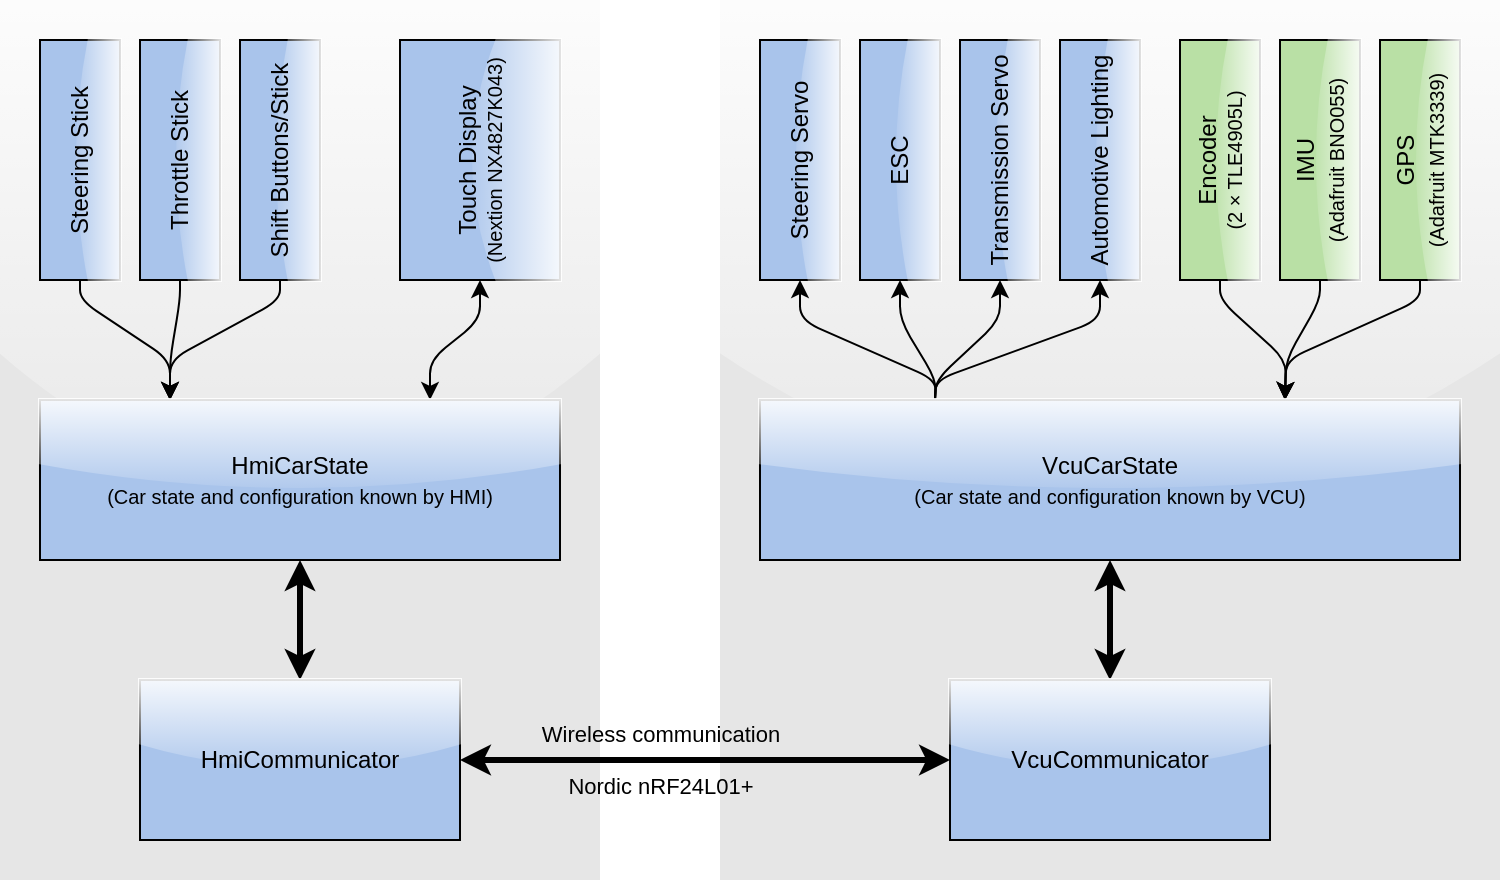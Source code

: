 <mxfile pages="1" version="11.2.4" type="google"><diagram id="GEpu5d_tBcC7kwZOgGRw" name="Page-1"><mxGraphModel dx="1418" dy="788" grid="1" gridSize="10" guides="1" tooltips="1" connect="1" arrows="1" fold="1" page="1" pageScale="1" pageWidth="827" pageHeight="1169" math="0" shadow="0"><root><mxCell id="0"/><mxCell id="1" parent="0"/><mxCell id="ABAwdWTWGWzugkUhGgX6-31" value="" style="rounded=0;whiteSpace=wrap;html=1;fillColor=#E6E6E6;strokeColor=none;fontColor=#333333;glass=1;shadow=0;comic=0;" parent="1" vertex="1"><mxGeometry x="400" y="40" width="390" height="440" as="geometry"/></mxCell><mxCell id="ABAwdWTWGWzugkUhGgX6-30" value="" style="rounded=0;whiteSpace=wrap;html=1;fillColor=#E6E6E6;strokeColor=none;fontColor=#333333;glass=1;shadow=0;comic=0;spacing=0;spacingTop=0;spacingLeft=0;" parent="1" vertex="1"><mxGeometry x="40" y="40" width="300" height="440" as="geometry"/></mxCell><mxCell id="VfSDKMCunVG2qoy7ztGE-58" style="edgeStyle=none;rounded=1;orthogonalLoop=1;jettySize=auto;html=1;exitX=1;exitY=0.5;exitDx=0;exitDy=0;entryX=0.75;entryY=0;entryDx=0;entryDy=0;startArrow=classic;startFill=1;strokeWidth=1;" parent="1" source="YoOySHGkhjqebRYn2S3c-1" target="VfSDKMCunVG2qoy7ztGE-1" edge="1"><mxGeometry relative="1" as="geometry"><Array as="points"><mxPoint x="280" y="200"/><mxPoint x="255" y="220"/></Array></mxGeometry></mxCell><mxCell id="YoOySHGkhjqebRYn2S3c-1" value="&lt;div&gt;Touch Display&lt;/div&gt;&lt;div style=&quot;font-size: 10px&quot;&gt;&lt;font style=&quot;font-size: 10px&quot;&gt;(Nextion NX4827K043)&lt;br&gt;&lt;/font&gt;&lt;/div&gt;" style="rounded=0;whiteSpace=wrap;html=1;fillColor=#A9C4EB;glass=1;direction=south;horizontal=0;" parent="1" vertex="1"><mxGeometry x="240" y="60" width="80" height="120" as="geometry"/></mxCell><mxCell id="VfSDKMCunVG2qoy7ztGE-55" style="edgeStyle=none;rounded=1;orthogonalLoop=1;jettySize=auto;html=1;exitX=1;exitY=0.5;exitDx=0;exitDy=0;entryX=0.25;entryY=0;entryDx=0;entryDy=0;startArrow=none;startFill=0;strokeWidth=1;" parent="1" source="YoOySHGkhjqebRYn2S3c-3" target="VfSDKMCunVG2qoy7ztGE-1" edge="1"><mxGeometry relative="1" as="geometry"><Array as="points"><mxPoint x="80" y="190"/><mxPoint x="125" y="220"/></Array></mxGeometry></mxCell><mxCell id="YoOySHGkhjqebRYn2S3c-3" value="Steering Stick" style="rounded=0;whiteSpace=wrap;html=1;fillColor=#A9C4EB;glass=1;direction=south;horizontal=0;" parent="1" vertex="1"><mxGeometry x="60" y="60" width="40" height="120" as="geometry"/></mxCell><mxCell id="VfSDKMCunVG2qoy7ztGE-53" style="edgeStyle=none;orthogonalLoop=1;jettySize=auto;html=1;exitX=0.5;exitY=0;exitDx=0;exitDy=0;entryX=0.5;entryY=1;entryDx=0;entryDy=0;startArrow=classic;startFill=1;strokeWidth=3;rounded=1;" parent="1" source="YoOySHGkhjqebRYn2S3c-4" target="VfSDKMCunVG2qoy7ztGE-3" edge="1"><mxGeometry relative="1" as="geometry"><Array as="points"/></mxGeometry></mxCell><mxCell id="YoOySHGkhjqebRYn2S3c-4" value="&lt;div&gt;VcuCommunicator&lt;/div&gt;" style="rounded=0;whiteSpace=wrap;html=1;fillColor=#A9C4EB;glass=1;" parent="1" vertex="1"><mxGeometry x="515" y="380" width="160" height="80" as="geometry"/></mxCell><mxCell id="VfSDKMCunVG2qoy7ztGE-56" style="edgeStyle=none;rounded=1;orthogonalLoop=1;jettySize=auto;html=1;exitX=1;exitY=0.5;exitDx=0;exitDy=0;entryX=0.25;entryY=0;entryDx=0;entryDy=0;startArrow=none;startFill=0;strokeWidth=1;" parent="1" source="ABAwdWTWGWzugkUhGgX6-6" target="VfSDKMCunVG2qoy7ztGE-1" edge="1"><mxGeometry relative="1" as="geometry"><Array as="points"><mxPoint x="130" y="190"/><mxPoint x="125" y="220"/></Array></mxGeometry></mxCell><mxCell id="ABAwdWTWGWzugkUhGgX6-6" value="Throttle Stick" style="rounded=0;whiteSpace=wrap;html=1;fillColor=#A9C4EB;glass=1;direction=south;horizontal=0;" parent="1" vertex="1"><mxGeometry x="110" y="60" width="40" height="120" as="geometry"/></mxCell><mxCell id="VfSDKMCunVG2qoy7ztGE-57" style="edgeStyle=none;rounded=1;orthogonalLoop=1;jettySize=auto;html=1;exitX=1;exitY=0.5;exitDx=0;exitDy=0;entryX=0.25;entryY=0;entryDx=0;entryDy=0;startArrow=none;startFill=0;strokeWidth=1;" parent="1" source="ABAwdWTWGWzugkUhGgX6-7" target="VfSDKMCunVG2qoy7ztGE-1" edge="1"><mxGeometry relative="1" as="geometry"><Array as="points"><mxPoint x="180" y="190"/><mxPoint x="125" y="220"/></Array></mxGeometry></mxCell><mxCell id="ABAwdWTWGWzugkUhGgX6-7" value="Shift Buttons/Stick" style="rounded=0;whiteSpace=wrap;html=1;fillColor=#A9C4EB;glass=1;direction=south;horizontal=0;" parent="1" vertex="1"><mxGeometry x="160" y="60" width="40" height="120" as="geometry"/></mxCell><mxCell id="VfSDKMCunVG2qoy7ztGE-64" style="edgeStyle=none;rounded=1;orthogonalLoop=1;jettySize=auto;html=1;exitX=1;exitY=0.5;exitDx=0;exitDy=0;entryX=0.75;entryY=0;entryDx=0;entryDy=0;startArrow=none;startFill=0;strokeWidth=1;" parent="1" source="ABAwdWTWGWzugkUhGgX6-12" target="VfSDKMCunVG2qoy7ztGE-3" edge="1"><mxGeometry relative="1" as="geometry"><Array as="points"><mxPoint x="650" y="190"/><mxPoint x="683" y="220"/></Array></mxGeometry></mxCell><mxCell id="ABAwdWTWGWzugkUhGgX6-12" value="&lt;div&gt;Encoder&lt;/div&gt;&lt;div style=&quot;font-size: 10px&quot;&gt;(2 × TLE4905L)&lt;/div&gt;" style="rounded=0;whiteSpace=wrap;html=1;fillColor=#B9E0A5;glass=1;direction=south;horizontal=0;" parent="1" vertex="1"><mxGeometry x="630" y="60" width="40" height="120" as="geometry"/></mxCell><mxCell id="VfSDKMCunVG2qoy7ztGE-65" style="edgeStyle=none;rounded=1;orthogonalLoop=1;jettySize=auto;html=1;exitX=1;exitY=0.5;exitDx=0;exitDy=0;startArrow=none;startFill=0;strokeWidth=1;entryX=0.75;entryY=0;entryDx=0;entryDy=0;" parent="1" source="ABAwdWTWGWzugkUhGgX6-13" target="VfSDKMCunVG2qoy7ztGE-3" edge="1"><mxGeometry relative="1" as="geometry"><mxPoint x="720" y="240" as="targetPoint"/><Array as="points"><mxPoint x="700" y="190"/><mxPoint x="683" y="220"/></Array></mxGeometry></mxCell><mxCell id="ABAwdWTWGWzugkUhGgX6-13" value="&lt;div&gt;IMU&lt;/div&gt;&lt;font style=&quot;font-size: 10px&quot;&gt;(Adafruit BNO055)&lt;/font&gt;" style="rounded=0;whiteSpace=wrap;html=1;fillColor=#B9E0A5;glass=1;direction=south;horizontal=0;" parent="1" vertex="1"><mxGeometry x="680" y="60" width="40" height="120" as="geometry"/></mxCell><mxCell id="VfSDKMCunVG2qoy7ztGE-66" style="edgeStyle=none;rounded=1;orthogonalLoop=1;jettySize=auto;html=1;exitX=1;exitY=0.5;exitDx=0;exitDy=0;startArrow=none;startFill=0;strokeWidth=1;entryX=0.75;entryY=0;entryDx=0;entryDy=0;" parent="1" source="ABAwdWTWGWzugkUhGgX6-14" target="VfSDKMCunVG2qoy7ztGE-3" edge="1"><mxGeometry relative="1" as="geometry"><mxPoint x="720" y="240" as="targetPoint"/><Array as="points"><mxPoint x="750" y="190"/><mxPoint x="683" y="220"/></Array></mxGeometry></mxCell><mxCell id="ABAwdWTWGWzugkUhGgX6-14" value="&lt;div&gt;GPS&lt;/div&gt;&lt;div&gt;&lt;font style=&quot;font-size: 10px&quot;&gt;(Adafruit MTK3339)&lt;/font&gt;&lt;br&gt;&lt;/div&gt;" style="rounded=0;whiteSpace=wrap;html=1;fillColor=#B9E0A5;glass=1;direction=south;horizontal=0;" parent="1" vertex="1"><mxGeometry x="730" y="60" width="40" height="120" as="geometry"/></mxCell><mxCell id="ABAwdWTWGWzugkUhGgX6-15" value="&lt;div&gt;ESC&lt;/div&gt;" style="rounded=0;whiteSpace=wrap;html=1;fillColor=#A9C4EB;glass=1;direction=south;horizontal=0;" parent="1" vertex="1"><mxGeometry x="470" y="60" width="40" height="120" as="geometry"/></mxCell><mxCell id="ABAwdWTWGWzugkUhGgX6-16" value="&lt;div&gt;Steering Servo&lt;/div&gt;" style="rounded=0;whiteSpace=wrap;html=1;fillColor=#A9C4EB;glass=1;direction=south;horizontal=0;" parent="1" vertex="1"><mxGeometry x="420" y="60" width="40" height="120" as="geometry"/></mxCell><mxCell id="ABAwdWTWGWzugkUhGgX6-17" value="&lt;div&gt;Transmission Servo&lt;/div&gt;" style="rounded=0;whiteSpace=wrap;html=1;fillColor=#A9C4EB;glass=1;direction=south;horizontal=0;" parent="1" vertex="1"><mxGeometry x="520" y="60" width="40" height="120" as="geometry"/></mxCell><mxCell id="ABAwdWTWGWzugkUhGgX6-28" value="&lt;div&gt;Automotive Lighting&lt;/div&gt;" style="rounded=0;whiteSpace=wrap;html=1;fillColor=#A9C4EB;glass=1;direction=south;horizontal=0;" parent="1" vertex="1"><mxGeometry x="570" y="60" width="40" height="120" as="geometry"/></mxCell><mxCell id="VfSDKMCunVG2qoy7ztGE-1" value="&lt;div&gt;HmiCarState&lt;/div&gt;&lt;div&gt;&lt;font style=&quot;font-size: 10px&quot;&gt;(Car state and configuration known by HMI)&lt;/font&gt;&lt;br&gt;&lt;/div&gt;" style="rounded=0;whiteSpace=wrap;html=1;fillColor=#A9C4EB;glass=1;" parent="1" vertex="1"><mxGeometry x="60" y="240" width="260" height="80" as="geometry"/></mxCell><mxCell id="VfSDKMCunVG2qoy7ztGE-52" value="&lt;div&gt;Wireless communication&lt;/div&gt;&lt;div&gt;&lt;br&gt;&lt;/div&gt;&lt;div&gt;Nordic nRF24L01+&lt;br&gt;&lt;/div&gt;" style="edgeStyle=none;rounded=1;orthogonalLoop=1;jettySize=auto;html=1;exitX=1;exitY=0.5;exitDx=0;exitDy=0;entryX=0;entryY=0.5;entryDx=0;entryDy=0;startArrow=classic;startFill=1;strokeWidth=3;labelBackgroundColor=none;" parent="1" source="VfSDKMCunVG2qoy7ztGE-2" target="YoOySHGkhjqebRYn2S3c-4" edge="1"><mxGeometry x="-0.184" relative="1" as="geometry"><mxPoint as="offset"/></mxGeometry></mxCell><mxCell id="VfSDKMCunVG2qoy7ztGE-54" style="edgeStyle=none;orthogonalLoop=1;jettySize=auto;html=1;exitX=0.5;exitY=0;exitDx=0;exitDy=0;entryX=0.5;entryY=1;entryDx=0;entryDy=0;startArrow=classic;startFill=1;strokeWidth=3;rounded=1;" parent="1" source="VfSDKMCunVG2qoy7ztGE-2" target="VfSDKMCunVG2qoy7ztGE-1" edge="1"><mxGeometry relative="1" as="geometry"><Array as="points"/></mxGeometry></mxCell><mxCell id="VfSDKMCunVG2qoy7ztGE-2" value="&lt;div&gt;HmiCommunicator&lt;/div&gt;" style="rounded=0;whiteSpace=wrap;html=1;fillColor=#A9C4EB;glass=1;" parent="1" vertex="1"><mxGeometry x="110" y="380" width="160" height="80" as="geometry"/></mxCell><mxCell id="VfSDKMCunVG2qoy7ztGE-60" style="edgeStyle=none;rounded=1;orthogonalLoop=1;jettySize=auto;html=1;exitX=0.25;exitY=0;exitDx=0;exitDy=0;entryX=1;entryY=0.5;entryDx=0;entryDy=0;startArrow=none;startFill=0;strokeWidth=1;" parent="1" source="VfSDKMCunVG2qoy7ztGE-3" target="ABAwdWTWGWzugkUhGgX6-16" edge="1"><mxGeometry relative="1" as="geometry"><Array as="points"><mxPoint x="508" y="230"/><mxPoint x="440" y="200"/></Array></mxGeometry></mxCell><mxCell id="VfSDKMCunVG2qoy7ztGE-61" style="edgeStyle=none;rounded=1;orthogonalLoop=1;jettySize=auto;html=1;exitX=0.25;exitY=0;exitDx=0;exitDy=0;entryX=1;entryY=0.5;entryDx=0;entryDy=0;startArrow=none;startFill=0;strokeWidth=1;" parent="1" source="VfSDKMCunVG2qoy7ztGE-3" target="ABAwdWTWGWzugkUhGgX6-15" edge="1"><mxGeometry relative="1" as="geometry"><Array as="points"><mxPoint x="508" y="230"/><mxPoint x="490" y="200"/></Array></mxGeometry></mxCell><mxCell id="VfSDKMCunVG2qoy7ztGE-62" style="edgeStyle=none;rounded=1;orthogonalLoop=1;jettySize=auto;html=1;exitX=0.25;exitY=0;exitDx=0;exitDy=0;entryX=1;entryY=0.5;entryDx=0;entryDy=0;startArrow=none;startFill=0;strokeWidth=1;" parent="1" source="VfSDKMCunVG2qoy7ztGE-3" target="ABAwdWTWGWzugkUhGgX6-17" edge="1"><mxGeometry relative="1" as="geometry"><Array as="points"><mxPoint x="508" y="230"/><mxPoint x="540" y="200"/></Array></mxGeometry></mxCell><mxCell id="VfSDKMCunVG2qoy7ztGE-63" style="edgeStyle=none;rounded=1;orthogonalLoop=1;jettySize=auto;html=1;exitX=0.25;exitY=0;exitDx=0;exitDy=0;entryX=1;entryY=0.5;entryDx=0;entryDy=0;startArrow=none;startFill=0;strokeWidth=1;" parent="1" source="VfSDKMCunVG2qoy7ztGE-3" target="ABAwdWTWGWzugkUhGgX6-28" edge="1"><mxGeometry relative="1" as="geometry"><Array as="points"><mxPoint x="508" y="230"/><mxPoint x="590" y="200"/></Array></mxGeometry></mxCell><mxCell id="VfSDKMCunVG2qoy7ztGE-3" value="&lt;div&gt;VcuCarState&lt;/div&gt;&lt;div&gt;&lt;font style=&quot;font-size: 10px&quot;&gt;(Car state and configuration known by VCU)&lt;/font&gt;&lt;br&gt;&lt;/div&gt;" style="rounded=0;whiteSpace=wrap;html=1;fillColor=#A9C4EB;glass=1;" parent="1" vertex="1"><mxGeometry x="420" y="240" width="350" height="80" as="geometry"/></mxCell></root></mxGraphModel></diagram></mxfile>